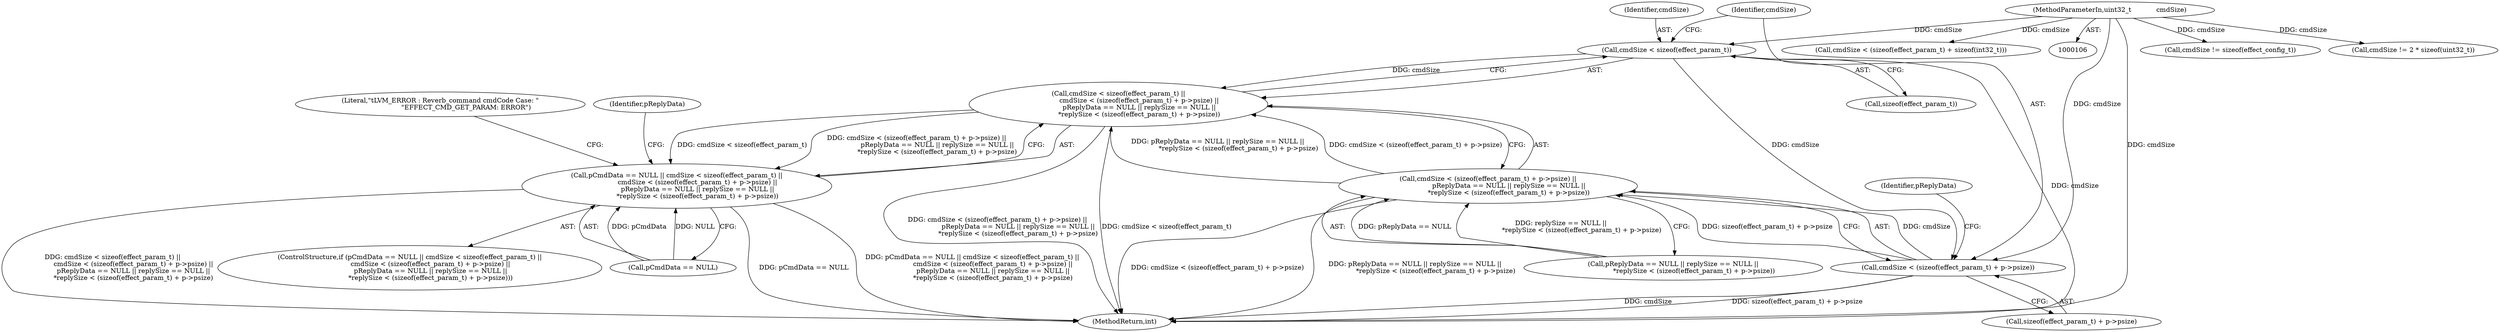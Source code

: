 digraph "0_Android_aeea52da00d210587fb3ed895de3d5f2e0264c88_6@API" {
"1000257" [label="(Call,cmdSize < sizeof(effect_param_t))"];
"1000109" [label="(MethodParameterIn,uint32_t            cmdSize)"];
"1000256" [label="(Call,cmdSize < sizeof(effect_param_t) ||\n                    cmdSize < (sizeof(effect_param_t) + p->psize) ||\n                    pReplyData == NULL || replySize == NULL ||\n                    *replySize < (sizeof(effect_param_t) + p->psize))"];
"1000252" [label="(Call,pCmdData == NULL || cmdSize < sizeof(effect_param_t) ||\n                    cmdSize < (sizeof(effect_param_t) + p->psize) ||\n                    pReplyData == NULL || replySize == NULL ||\n                    *replySize < (sizeof(effect_param_t) + p->psize))"];
"1000262" [label="(Call,cmdSize < (sizeof(effect_param_t) + p->psize))"];
"1000261" [label="(Call,cmdSize < (sizeof(effect_param_t) + p->psize) ||\n                    pReplyData == NULL || replySize == NULL ||\n                    *replySize < (sizeof(effect_param_t) + p->psize))"];
"1000174" [label="(Call,cmdSize != sizeof(effect_config_t))"];
"1000264" [label="(Call,sizeof(effect_param_t) + p->psize)"];
"1000546" [label="(Call,cmdSize != 2 * sizeof(uint32_t))"];
"1000257" [label="(Call,cmdSize < sizeof(effect_param_t))"];
"1000289" [label="(Literal,\"\tLVM_ERROR : Reverb_command cmdCode Case: \"\n                         \"EFFECT_CMD_GET_PARAM: ERROR\")"];
"1000668" [label="(MethodReturn,int)"];
"1000262" [label="(Call,cmdSize < (sizeof(effect_param_t) + p->psize))"];
"1000256" [label="(Call,cmdSize < sizeof(effect_param_t) ||\n                    cmdSize < (sizeof(effect_param_t) + p->psize) ||\n                    pReplyData == NULL || replySize == NULL ||\n                    *replySize < (sizeof(effect_param_t) + p->psize))"];
"1000261" [label="(Call,cmdSize < (sizeof(effect_param_t) + p->psize) ||\n                    pReplyData == NULL || replySize == NULL ||\n                    *replySize < (sizeof(effect_param_t) + p->psize))"];
"1000363" [label="(Call,cmdSize < (sizeof(effect_param_t) + sizeof(int32_t)))"];
"1000251" [label="(ControlStructure,if (pCmdData == NULL || cmdSize < sizeof(effect_param_t) ||\n                    cmdSize < (sizeof(effect_param_t) + p->psize) ||\n                    pReplyData == NULL || replySize == NULL ||\n                    *replySize < (sizeof(effect_param_t) + p->psize)))"];
"1000259" [label="(Call,sizeof(effect_param_t))"];
"1000253" [label="(Call,pCmdData == NULL)"];
"1000252" [label="(Call,pCmdData == NULL || cmdSize < sizeof(effect_param_t) ||\n                    cmdSize < (sizeof(effect_param_t) + p->psize) ||\n                    pReplyData == NULL || replySize == NULL ||\n                    *replySize < (sizeof(effect_param_t) + p->psize))"];
"1000263" [label="(Identifier,cmdSize)"];
"1000272" [label="(Identifier,pReplyData)"];
"1000258" [label="(Identifier,cmdSize)"];
"1000294" [label="(Identifier,pReplyData)"];
"1000109" [label="(MethodParameterIn,uint32_t            cmdSize)"];
"1000270" [label="(Call,pReplyData == NULL || replySize == NULL ||\n                    *replySize < (sizeof(effect_param_t) + p->psize))"];
"1000257" -> "1000256"  [label="AST: "];
"1000257" -> "1000259"  [label="CFG: "];
"1000258" -> "1000257"  [label="AST: "];
"1000259" -> "1000257"  [label="AST: "];
"1000263" -> "1000257"  [label="CFG: "];
"1000256" -> "1000257"  [label="CFG: "];
"1000257" -> "1000668"  [label="DDG: cmdSize"];
"1000257" -> "1000256"  [label="DDG: cmdSize"];
"1000109" -> "1000257"  [label="DDG: cmdSize"];
"1000257" -> "1000262"  [label="DDG: cmdSize"];
"1000109" -> "1000106"  [label="AST: "];
"1000109" -> "1000668"  [label="DDG: cmdSize"];
"1000109" -> "1000174"  [label="DDG: cmdSize"];
"1000109" -> "1000262"  [label="DDG: cmdSize"];
"1000109" -> "1000363"  [label="DDG: cmdSize"];
"1000109" -> "1000546"  [label="DDG: cmdSize"];
"1000256" -> "1000252"  [label="AST: "];
"1000256" -> "1000261"  [label="CFG: "];
"1000261" -> "1000256"  [label="AST: "];
"1000252" -> "1000256"  [label="CFG: "];
"1000256" -> "1000668"  [label="DDG: cmdSize < sizeof(effect_param_t)"];
"1000256" -> "1000668"  [label="DDG: cmdSize < (sizeof(effect_param_t) + p->psize) ||\n                    pReplyData == NULL || replySize == NULL ||\n                    *replySize < (sizeof(effect_param_t) + p->psize)"];
"1000256" -> "1000252"  [label="DDG: cmdSize < sizeof(effect_param_t)"];
"1000256" -> "1000252"  [label="DDG: cmdSize < (sizeof(effect_param_t) + p->psize) ||\n                    pReplyData == NULL || replySize == NULL ||\n                    *replySize < (sizeof(effect_param_t) + p->psize)"];
"1000261" -> "1000256"  [label="DDG: cmdSize < (sizeof(effect_param_t) + p->psize)"];
"1000261" -> "1000256"  [label="DDG: pReplyData == NULL || replySize == NULL ||\n                    *replySize < (sizeof(effect_param_t) + p->psize)"];
"1000252" -> "1000251"  [label="AST: "];
"1000252" -> "1000253"  [label="CFG: "];
"1000253" -> "1000252"  [label="AST: "];
"1000289" -> "1000252"  [label="CFG: "];
"1000294" -> "1000252"  [label="CFG: "];
"1000252" -> "1000668"  [label="DDG: pCmdData == NULL"];
"1000252" -> "1000668"  [label="DDG: pCmdData == NULL || cmdSize < sizeof(effect_param_t) ||\n                    cmdSize < (sizeof(effect_param_t) + p->psize) ||\n                    pReplyData == NULL || replySize == NULL ||\n                    *replySize < (sizeof(effect_param_t) + p->psize)"];
"1000252" -> "1000668"  [label="DDG: cmdSize < sizeof(effect_param_t) ||\n                    cmdSize < (sizeof(effect_param_t) + p->psize) ||\n                    pReplyData == NULL || replySize == NULL ||\n                    *replySize < (sizeof(effect_param_t) + p->psize)"];
"1000253" -> "1000252"  [label="DDG: pCmdData"];
"1000253" -> "1000252"  [label="DDG: NULL"];
"1000262" -> "1000261"  [label="AST: "];
"1000262" -> "1000264"  [label="CFG: "];
"1000263" -> "1000262"  [label="AST: "];
"1000264" -> "1000262"  [label="AST: "];
"1000272" -> "1000262"  [label="CFG: "];
"1000261" -> "1000262"  [label="CFG: "];
"1000262" -> "1000668"  [label="DDG: sizeof(effect_param_t) + p->psize"];
"1000262" -> "1000668"  [label="DDG: cmdSize"];
"1000262" -> "1000261"  [label="DDG: cmdSize"];
"1000262" -> "1000261"  [label="DDG: sizeof(effect_param_t) + p->psize"];
"1000261" -> "1000270"  [label="CFG: "];
"1000270" -> "1000261"  [label="AST: "];
"1000261" -> "1000668"  [label="DDG: cmdSize < (sizeof(effect_param_t) + p->psize)"];
"1000261" -> "1000668"  [label="DDG: pReplyData == NULL || replySize == NULL ||\n                    *replySize < (sizeof(effect_param_t) + p->psize)"];
"1000270" -> "1000261"  [label="DDG: pReplyData == NULL"];
"1000270" -> "1000261"  [label="DDG: replySize == NULL ||\n                    *replySize < (sizeof(effect_param_t) + p->psize)"];
}
